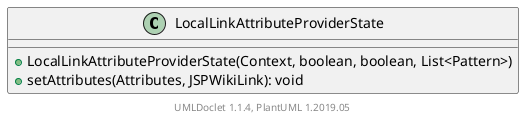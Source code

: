 @startuml

    class LocalLinkAttributeProviderState [[LocalLinkAttributeProviderState.html]] {
        +LocalLinkAttributeProviderState(Context, boolean, boolean, List<Pattern>)
        +setAttributes(Attributes, JSPWikiLink): void
    }


    center footer UMLDoclet 1.1.4, PlantUML 1.2019.05
@enduml
